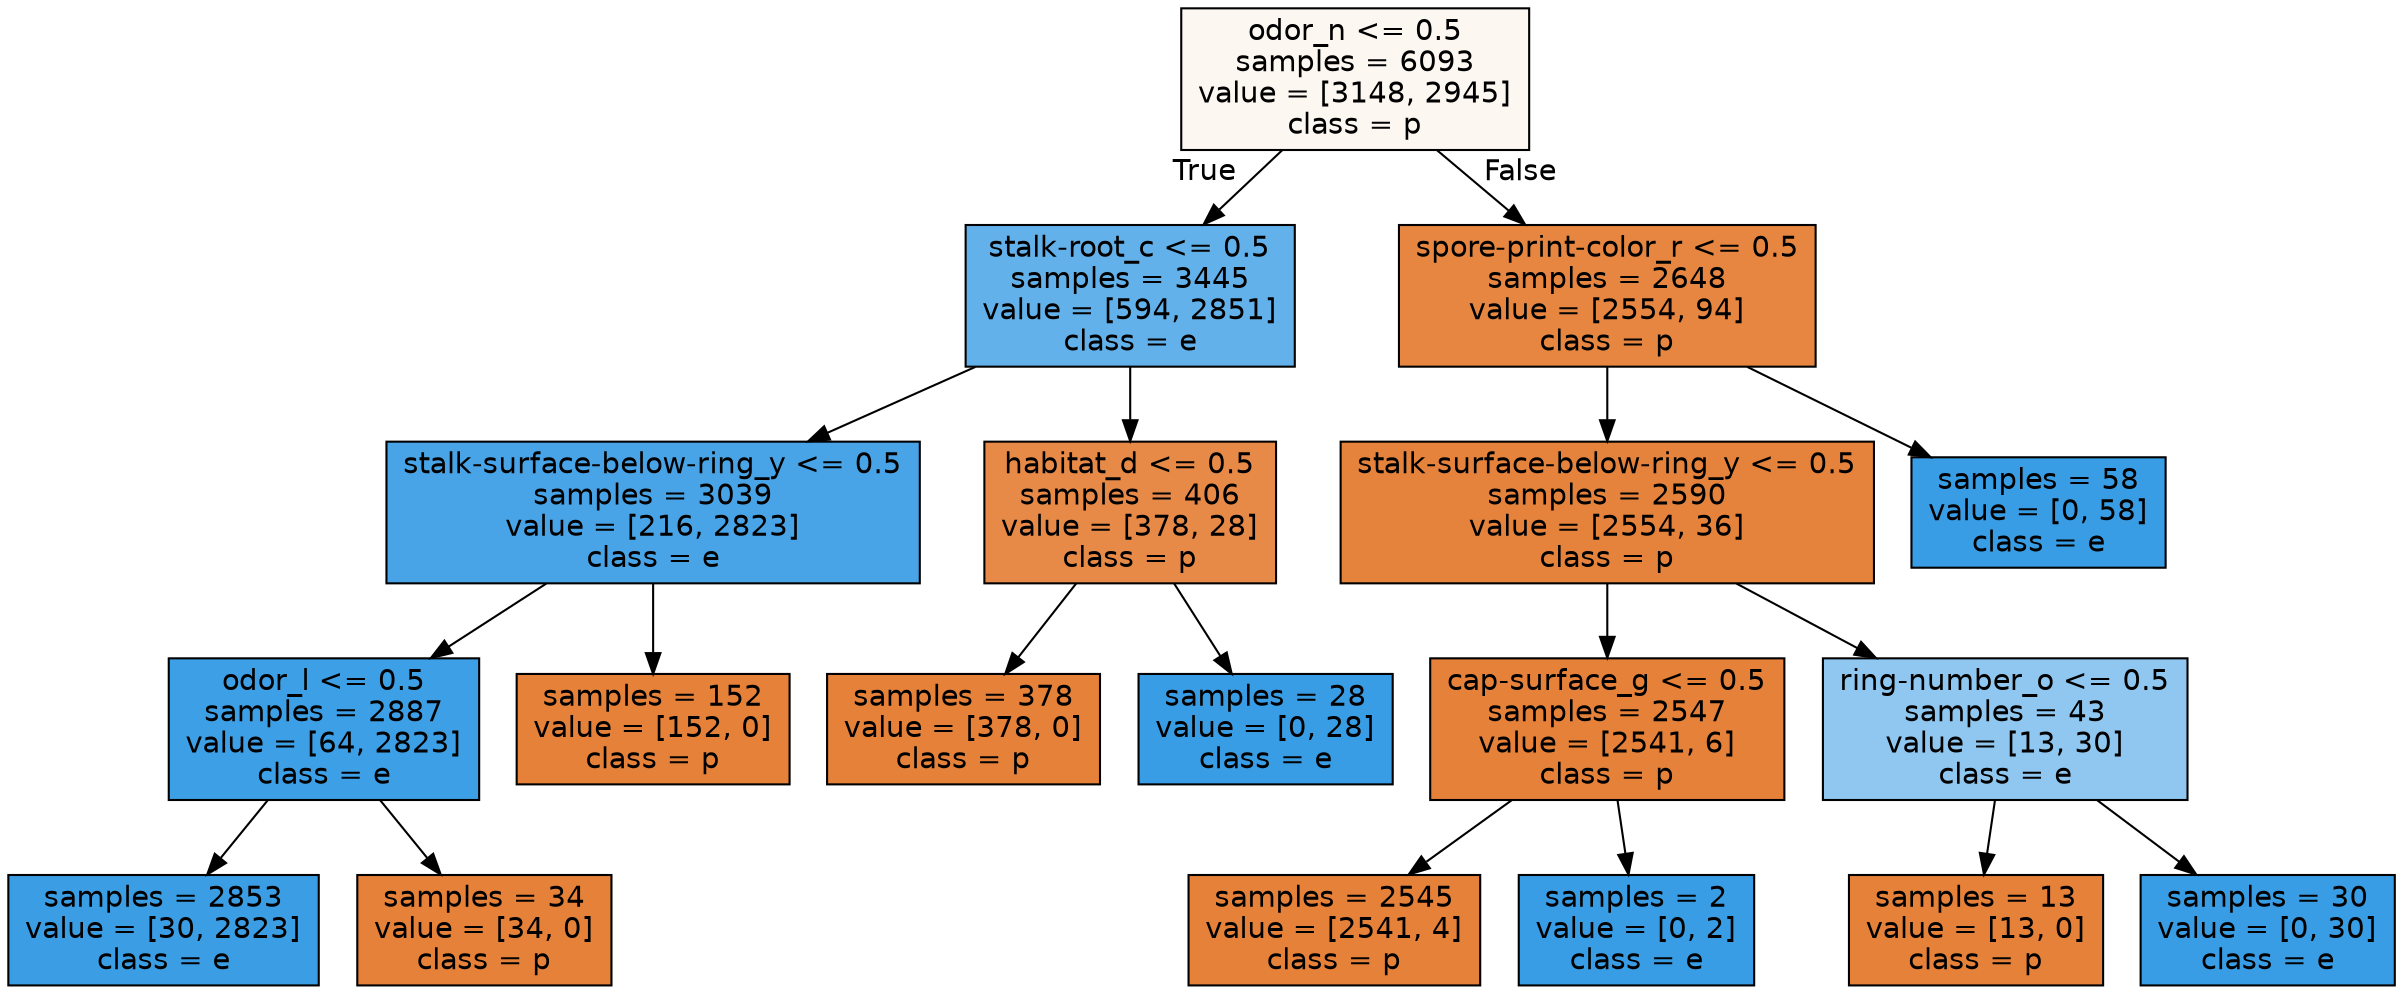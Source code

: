 digraph Tree {
node [shape=box, style="filled", color="black", fontname="helvetica"] ;
edge [fontname="helvetica"] ;
0 [label="odor_n <= 0.5\nsamples = 6093\nvalue = [3148, 2945]\nclass = p", fillcolor="#fdf7f2"] ;
1 [label="stalk-root_c <= 0.5\nsamples = 3445\nvalue = [594, 2851]\nclass = e", fillcolor="#62b1ea"] ;
0 -> 1 [labeldistance=2.5, labelangle=45, headlabel="True"] ;
2 [label="stalk-surface-below-ring_y <= 0.5\nsamples = 3039\nvalue = [216, 2823]\nclass = e", fillcolor="#48a4e7"] ;
1 -> 2 ;
3 [label="odor_l <= 0.5\nsamples = 2887\nvalue = [64, 2823]\nclass = e", fillcolor="#3d9fe6"] ;
2 -> 3 ;
4 [label="samples = 2853\nvalue = [30, 2823]\nclass = e", fillcolor="#3b9ee5"] ;
3 -> 4 ;
5 [label="samples = 34\nvalue = [34, 0]\nclass = p", fillcolor="#e58139"] ;
3 -> 5 ;
6 [label="samples = 152\nvalue = [152, 0]\nclass = p", fillcolor="#e58139"] ;
2 -> 6 ;
7 [label="habitat_d <= 0.5\nsamples = 406\nvalue = [378, 28]\nclass = p", fillcolor="#e78a48"] ;
1 -> 7 ;
8 [label="samples = 378\nvalue = [378, 0]\nclass = p", fillcolor="#e58139"] ;
7 -> 8 ;
9 [label="samples = 28\nvalue = [0, 28]\nclass = e", fillcolor="#399de5"] ;
7 -> 9 ;
10 [label="spore-print-color_r <= 0.5\nsamples = 2648\nvalue = [2554, 94]\nclass = p", fillcolor="#e68640"] ;
0 -> 10 [labeldistance=2.5, labelangle=-45, headlabel="False"] ;
11 [label="stalk-surface-below-ring_y <= 0.5\nsamples = 2590\nvalue = [2554, 36]\nclass = p", fillcolor="#e5833c"] ;
10 -> 11 ;
12 [label="cap-surface_g <= 0.5\nsamples = 2547\nvalue = [2541, 6]\nclass = p", fillcolor="#e58139"] ;
11 -> 12 ;
13 [label="samples = 2545\nvalue = [2541, 4]\nclass = p", fillcolor="#e58139"] ;
12 -> 13 ;
14 [label="samples = 2\nvalue = [0, 2]\nclass = e", fillcolor="#399de5"] ;
12 -> 14 ;
15 [label="ring-number_o <= 0.5\nsamples = 43\nvalue = [13, 30]\nclass = e", fillcolor="#8fc7f0"] ;
11 -> 15 ;
16 [label="samples = 13\nvalue = [13, 0]\nclass = p", fillcolor="#e58139"] ;
15 -> 16 ;
17 [label="samples = 30\nvalue = [0, 30]\nclass = e", fillcolor="#399de5"] ;
15 -> 17 ;
18 [label="samples = 58\nvalue = [0, 58]\nclass = e", fillcolor="#399de5"] ;
10 -> 18 ;
}